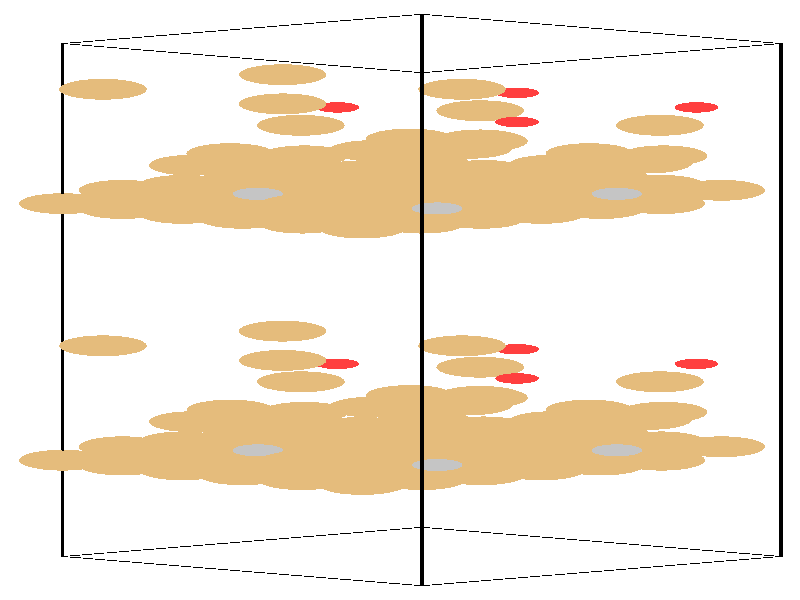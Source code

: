 #include "colors.inc"
#include "finish.inc"

global_settings {assumed_gamma 1 max_trace_level 6}
background {color White}
camera {orthographic
  right -24.13*x up 76.08*y
  direction 1.00*z
  location <0,0,50.00> look_at <0,0,0>}
light_source {<  2.00,   3.00,  40.00> color White
  area_light <0.70, 0, 0>, <0, 0.70, 0>, 3, 3
  adaptive 1 jitter}

#declare simple = finish {phong 0.7}
#declare pale = finish {ambient .5 diffuse .85 roughness .001 specular 0.200 }
#declare intermediate = finish {ambient 0.3 diffuse 0.6 specular 0.10 roughness 0.04 }
#declare vmd = finish {ambient .0 diffuse .65 phong 0.1 phong_size 40. specular 0.500 }
#declare jmol = finish {ambient .2 diffuse .6 specular 1 roughness .001 metallic}
#declare ase2 = finish {ambient 0.05 brilliance 3 diffuse 0.6 metallic specular 0.70 roughness 0.04 reflection 0.15}
#declare ase3 = finish {ambient .15 brilliance 2 diffuse .6 metallic specular 1. roughness .001 reflection .0}
#declare glass = finish {ambient .05 diffuse .3 specular 1. roughness .001}
#declare glass2 = finish {ambient .0 diffuse .3 specular 1. reflection .25 roughness .001}
#declare Rcell = 0.050;
#declare Rbond = 0.100;

#macro atom(LOC, R, COL, TRANS, FIN)
  sphere{LOC, R texture{pigment{color COL transmit TRANS} finish{FIN}}}
#end
#macro constrain(LOC, R, COL, TRANS FIN)
union{torus{R, Rcell rotate 45*z texture{pigment{color COL transmit TRANS} finish{FIN}}}
      torus{R, Rcell rotate -45*z texture{pigment{color COL transmit TRANS} finish{FIN}}}
      translate LOC}
#end

cylinder {<-10.17, -32.52, -33.83>, <  0.66, -36.23, -23.65>, Rcell pigment {Black}}
cylinder {<  0.66, -28.82, -44.00>, < 11.49, -32.52, -33.83>, Rcell pigment {Black}}
cylinder {<  0.66,  36.23, -20.33>, < 11.49,  32.52, -10.15>, Rcell pigment {Black}}
cylinder {<-10.17,  32.52, -10.15>, <  0.66,  28.82,   0.03>, Rcell pigment {Black}}
cylinder {<-10.17, -32.52, -33.83>, <  0.66, -28.82, -44.00>, Rcell pigment {Black}}
cylinder {<  0.66, -36.23, -23.65>, < 11.49, -32.52, -33.83>, Rcell pigment {Black}}
cylinder {<  0.66,  28.82,   0.03>, < 11.49,  32.52, -10.15>, Rcell pigment {Black}}
cylinder {<-10.17,  32.52, -10.15>, <  0.66,  36.23, -20.33>, Rcell pigment {Black}}
cylinder {<-10.17, -32.52, -33.83>, <-10.17,  32.52, -10.15>, Rcell pigment {Black}}
cylinder {<  0.66, -36.23, -23.65>, <  0.66,  28.82,   0.03>, Rcell pigment {Black}}
cylinder {< 11.49, -32.52, -33.83>, < 11.49,  32.52, -10.15>, Rcell pigment {Black}}
cylinder {<  0.66, -28.82, -44.00>, <  0.66,  36.23, -20.33>, Rcell pigment {Black}}
atom(<-10.17, -20.31, -29.38>, 1.32, rgb <0.78, 0.50, 0.20>, 0.0, ase3) // #0 
atom(< -8.37, -20.92, -27.68>, 1.32, rgb <0.78, 0.50, 0.20>, 0.0, ase3) // #1 
atom(< -6.56, -21.54, -25.99>, 1.32, rgb <0.78, 0.50, 0.20>, 0.0, ase3) // #2 
atom(< -8.37, -19.69, -31.08>, 1.32, rgb <0.78, 0.50, 0.20>, 0.0, ase3) // #3 
atom(< -6.56, -20.31, -29.38>, 1.32, rgb <0.78, 0.50, 0.20>, 0.0, ase3) // #4 
atom(< -4.76, -20.92, -27.68>, 1.32, rgb <0.78, 0.50, 0.20>, 0.0, ase3) // #5 
atom(< -6.56, -19.07, -32.77>, 1.32, rgb <0.78, 0.50, 0.20>, 0.0, ase3) // #6 
atom(< -4.76, -19.69, -31.08>, 1.32, rgb <0.78, 0.50, 0.20>, 0.0, ase3) // #7 
atom(< -2.95, -20.31, -29.38>, 1.32, rgb <0.78, 0.50, 0.20>, 0.0, ase3) // #8 
atom(< -8.37, -18.61, -28.76>, 1.32, rgb <0.78, 0.50, 0.20>, 0.0, ase3) // #9 
atom(< -6.56, -19.23, -27.07>, 1.32, rgb <0.78, 0.50, 0.20>, 0.0, ase3) // #10 
atom(< -4.76, -19.85, -25.37>, 1.32, rgb <0.78, 0.50, 0.20>, 0.0, ase3) // #11 
atom(< -6.56, -17.99, -30.46>, 1.32, rgb <0.78, 0.50, 0.20>, 0.0, ase3) // #12 
atom(< -4.76, -18.61, -28.76>, 1.32, rgb <0.78, 0.50, 0.20>, 0.0, ase3) // #13 
atom(< -2.95, -19.23, -27.07>, 1.32, rgb <0.78, 0.50, 0.20>, 0.0, ase3) // #14 
atom(< -4.76, -17.38, -32.15>, 1.32, rgb <0.78, 0.50, 0.20>, 0.0, ase3) // #15 
atom(< -2.95, -17.99, -30.46>, 1.32, rgb <0.78, 0.50, 0.20>, 0.0, ase3) // #16 
atom(< -1.14, -18.61, -28.76>, 1.32, rgb <0.78, 0.50, 0.20>, 0.0, ase3) // #17 
atom(<  7.84, -10.37, -22.50>, 1.32, rgb <0.78, 0.50, 0.20>, 0.0, ase3) // #18 
atom(<  0.62, -13.20, -36.37>, 1.32, rgb <0.78, 0.50, 0.20>, 0.0, ase3) // #19 
atom(< -6.57, -18.39, -25.07>, 1.32, rgb <0.78, 0.50, 0.20>, 0.0, ase3) // #20 
atom(<  0.29, -15.81, -18.09>, 1.32, rgb <0.78, 0.50, 0.20>, 0.0, ase3) // #21 
atom(< -6.25, -15.43, -27.13>, 1.32, rgb <0.78, 0.50, 0.20>, 0.0, ase3) // #22 
atom(< -4.61, -17.06, -25.86>, 1.32, rgb <0.78, 0.50, 0.20>, 0.0, ase3) // #23 
atom(< -3.54,  -3.95, -28.56>, 1.32, rgb <0.78, 0.50, 0.20>, 0.0, ase3) // #24 
atom(< -3.34, -15.14, -28.71>, 1.32, rgb <0.78, 0.50, 0.20>, 0.0, ase3) // #25 
atom(< -2.88, -14.24, -25.22>, 1.32, rgb <0.78, 0.50, 0.20>, 0.0, ase3) // #26 
atom(< -1.89,  -8.10, -25.67>, 0.66, rgb <1.00, 0.05, 0.05>, 0.0, ase3) // #27 
atom(<  1.12, -20.92, -18.82>, 0.76, rgb <0.56, 0.56, 0.56>, 0.0, ase3) // #28 
atom(<-10.17,  12.22, -17.54>, 1.32, rgb <0.78, 0.50, 0.20>, 0.0, ase3) // #29 
atom(< -8.37,  11.60, -15.85>, 1.32, rgb <0.78, 0.50, 0.20>, 0.0, ase3) // #30 
atom(< -6.56,  10.98, -14.15>, 1.32, rgb <0.78, 0.50, 0.20>, 0.0, ase3) // #31 
atom(< -8.37,  12.83, -19.24>, 1.32, rgb <0.78, 0.50, 0.20>, 0.0, ase3) // #32 
atom(< -6.56,  12.22, -17.54>, 1.32, rgb <0.78, 0.50, 0.20>, 0.0, ase3) // #33 
atom(< -4.76,  11.60, -15.85>, 1.32, rgb <0.78, 0.50, 0.20>, 0.0, ase3) // #34 
atom(< -6.56,  13.45, -20.93>, 1.32, rgb <0.78, 0.50, 0.20>, 0.0, ase3) // #35 
atom(< -4.76,  12.83, -19.24>, 1.32, rgb <0.78, 0.50, 0.20>, 0.0, ase3) // #36 
atom(< -2.95,  12.22, -17.54>, 1.32, rgb <0.78, 0.50, 0.20>, 0.0, ase3) // #37 
atom(< -8.37,  13.91, -16.92>, 1.32, rgb <0.78, 0.50, 0.20>, 0.0, ase3) // #38 
atom(< -6.56,  13.29, -15.23>, 1.32, rgb <0.78, 0.50, 0.20>, 0.0, ase3) // #39 
atom(< -4.76,  12.68, -13.53>, 1.32, rgb <0.78, 0.50, 0.20>, 0.0, ase3) // #40 
atom(< -6.56,  14.53, -18.62>, 1.32, rgb <0.78, 0.50, 0.20>, 0.0, ase3) // #41 
atom(< -4.76,  13.91, -16.92>, 1.32, rgb <0.78, 0.50, 0.20>, 0.0, ase3) // #42 
atom(< -2.95,  13.29, -15.23>, 1.32, rgb <0.78, 0.50, 0.20>, 0.0, ase3) // #43 
atom(< -4.76,  15.15, -20.32>, 1.32, rgb <0.78, 0.50, 0.20>, 0.0, ase3) // #44 
atom(< -2.95,  14.53, -18.62>, 1.32, rgb <0.78, 0.50, 0.20>, 0.0, ase3) // #45 
atom(< -1.14,  13.91, -16.92>, 1.32, rgb <0.78, 0.50, 0.20>, 0.0, ase3) // #46 
atom(<  7.84,  22.15, -10.66>, 1.32, rgb <0.78, 0.50, 0.20>, 0.0, ase3) // #47 
atom(<  0.62,  19.33, -24.54>, 1.32, rgb <0.78, 0.50, 0.20>, 0.0, ase3) // #48 
atom(< -6.57,  14.13, -13.23>, 1.32, rgb <0.78, 0.50, 0.20>, 0.0, ase3) // #49 
atom(<  0.29,  16.71,  -6.25>, 1.32, rgb <0.78, 0.50, 0.20>, 0.0, ase3) // #50 
atom(< -6.25,  17.09, -15.30>, 1.32, rgb <0.78, 0.50, 0.20>, 0.0, ase3) // #51 
atom(< -4.61,  15.46, -14.03>, 1.32, rgb <0.78, 0.50, 0.20>, 0.0, ase3) // #52 
atom(< -3.54,  28.57, -16.73>, 1.32, rgb <0.78, 0.50, 0.20>, 0.0, ase3) // #53 
atom(< -3.34,  17.38, -16.87>, 1.32, rgb <0.78, 0.50, 0.20>, 0.0, ase3) // #54 
atom(< -2.88,  18.28, -13.38>, 1.32, rgb <0.78, 0.50, 0.20>, 0.0, ase3) // #55 
atom(< -1.89,  24.42, -13.83>, 0.66, rgb <1.00, 0.05, 0.05>, 0.0, ase3) // #56 
atom(<  1.12,  11.61,  -6.98>, 0.76, rgb <0.56, 0.56, 0.56>, 0.0, ase3) // #57 
atom(< -4.76, -18.45, -34.47>, 1.32, rgb <0.78, 0.50, 0.20>, 0.0, ase3) // #58 
atom(< -2.95, -19.07, -32.77>, 1.32, rgb <0.78, 0.50, 0.20>, 0.0, ase3) // #59 
atom(< -1.15, -19.69, -31.08>, 1.32, rgb <0.78, 0.50, 0.20>, 0.0, ase3) // #60 
atom(< -2.95, -17.84, -36.16>, 1.32, rgb <0.78, 0.50, 0.20>, 0.0, ase3) // #61 
atom(< -1.15, -18.45, -34.47>, 1.32, rgb <0.78, 0.50, 0.20>, 0.0, ase3) // #62 
atom(<  0.66, -19.07, -32.77>, 1.32, rgb <0.78, 0.50, 0.20>, 0.0, ase3) // #63 
atom(< -1.15, -17.22, -37.86>, 1.32, rgb <0.78, 0.50, 0.20>, 0.0, ase3) // #64 
atom(<  0.66, -17.84, -36.16>, 1.32, rgb <0.78, 0.50, 0.20>, 0.0, ase3) // #65 
atom(<  2.46, -18.45, -34.47>, 1.32, rgb <0.78, 0.50, 0.20>, 0.0, ase3) // #66 
atom(< -2.95, -16.76, -33.85>, 1.32, rgb <0.78, 0.50, 0.20>, 0.0, ase3) // #67 
atom(< -1.15, -17.38, -32.15>, 1.32, rgb <0.78, 0.50, 0.20>, 0.0, ase3) // #68 
atom(<  0.66, -17.99, -30.46>, 1.32, rgb <0.78, 0.50, 0.20>, 0.0, ase3) // #69 
atom(< -1.15, -16.14, -35.55>, 1.32, rgb <0.78, 0.50, 0.20>, 0.0, ase3) // #70 
atom(<  0.66, -16.76, -33.85>, 1.32, rgb <0.78, 0.50, 0.20>, 0.0, ase3) // #71 
atom(<  2.46, -17.38, -32.15>, 1.32, rgb <0.78, 0.50, 0.20>, 0.0, ase3) // #72 
atom(<  0.66, -15.52, -37.24>, 1.32, rgb <0.78, 0.50, 0.20>, 0.0, ase3) // #73 
atom(<  2.46, -16.14, -35.55>, 1.32, rgb <0.78, 0.50, 0.20>, 0.0, ase3) // #74 
atom(<  4.27, -16.76, -33.85>, 1.32, rgb <0.78, 0.50, 0.20>, 0.0, ase3) // #75 
atom(<  2.42, -12.22, -17.41>, 1.32, rgb <0.78, 0.50, 0.20>, 0.0, ase3) // #76 
atom(< -4.79, -15.05, -31.29>, 1.32, rgb <0.78, 0.50, 0.20>, 0.0, ase3) // #77 
atom(< -1.15, -16.54, -30.16>, 1.32, rgb <0.78, 0.50, 0.20>, 0.0, ase3) // #78 
atom(<  5.71, -13.96, -23.18>, 1.32, rgb <0.78, 0.50, 0.20>, 0.0, ase3) // #79 
atom(< -0.83, -13.58, -32.22>, 1.32, rgb <0.78, 0.50, 0.20>, 0.0, ase3) // #80 
atom(<  0.80, -15.21, -30.95>, 1.32, rgb <0.78, 0.50, 0.20>, 0.0, ase3) // #81 
atom(< -8.96,  -5.81, -23.47>, 1.32, rgb <0.78, 0.50, 0.20>, 0.0, ase3) // #82 
atom(<  2.07, -13.29, -33.80>, 1.32, rgb <0.78, 0.50, 0.20>, 0.0, ase3) // #83 
atom(<  2.53, -12.39, -30.31>, 1.32, rgb <0.78, 0.50, 0.20>, 0.0, ase3) // #84 
atom(<  3.53,  -6.25, -30.76>, 0.66, rgb <1.00, 0.05, 0.05>, 0.0, ase3) // #85 
atom(<  6.54, -19.06, -23.91>, 0.76, rgb <0.56, 0.56, 0.56>, 0.0, ase3) // #86 
atom(< -4.76,  14.07, -22.63>, 1.32, rgb <0.78, 0.50, 0.20>, 0.0, ase3) // #87 
atom(< -2.95,  13.45, -20.93>, 1.32, rgb <0.78, 0.50, 0.20>, 0.0, ase3) // #88 
atom(< -1.15,  12.83, -19.24>, 1.32, rgb <0.78, 0.50, 0.20>, 0.0, ase3) // #89 
atom(< -2.95,  14.69, -24.33>, 1.32, rgb <0.78, 0.50, 0.20>, 0.0, ase3) // #90 
atom(< -1.15,  14.07, -22.63>, 1.32, rgb <0.78, 0.50, 0.20>, 0.0, ase3) // #91 
atom(<  0.66,  13.45, -20.93>, 1.32, rgb <0.78, 0.50, 0.20>, 0.0, ase3) // #92 
atom(< -1.15,  15.30, -26.02>, 1.32, rgb <0.78, 0.50, 0.20>, 0.0, ase3) // #93 
atom(<  0.66,  14.69, -24.33>, 1.32, rgb <0.78, 0.50, 0.20>, 0.0, ase3) // #94 
atom(<  2.46,  14.07, -22.63>, 1.32, rgb <0.78, 0.50, 0.20>, 0.0, ase3) // #95 
atom(< -2.95,  15.76, -22.01>, 1.32, rgb <0.78, 0.50, 0.20>, 0.0, ase3) // #96 
atom(< -1.15,  15.15, -20.32>, 1.32, rgb <0.78, 0.50, 0.20>, 0.0, ase3) // #97 
atom(<  0.66,  14.53, -18.62>, 1.32, rgb <0.78, 0.50, 0.20>, 0.0, ase3) // #98 
atom(< -1.15,  16.38, -23.71>, 1.32, rgb <0.78, 0.50, 0.20>, 0.0, ase3) // #99 
atom(<  0.66,  15.76, -22.01>, 1.32, rgb <0.78, 0.50, 0.20>, 0.0, ase3) // #100 
atom(<  2.46,  15.15, -20.32>, 1.32, rgb <0.78, 0.50, 0.20>, 0.0, ase3) // #101 
atom(<  0.66,  17.00, -25.41>, 1.32, rgb <0.78, 0.50, 0.20>, 0.0, ase3) // #102 
atom(<  2.46,  16.38, -23.71>, 1.32, rgb <0.78, 0.50, 0.20>, 0.0, ase3) // #103 
atom(<  4.27,  15.76, -22.01>, 1.32, rgb <0.78, 0.50, 0.20>, 0.0, ase3) // #104 
atom(<  2.42,  20.30,  -5.57>, 1.32, rgb <0.78, 0.50, 0.20>, 0.0, ase3) // #105 
atom(< -4.79,  17.48, -19.45>, 1.32, rgb <0.78, 0.50, 0.20>, 0.0, ase3) // #106 
atom(< -1.15,  15.98, -18.32>, 1.32, rgb <0.78, 0.50, 0.20>, 0.0, ase3) // #107 
atom(<  5.71,  18.56, -11.34>, 1.32, rgb <0.78, 0.50, 0.20>, 0.0, ase3) // #108 
atom(< -0.83,  18.94, -20.39>, 1.32, rgb <0.78, 0.50, 0.20>, 0.0, ase3) // #109 
atom(<  0.80,  17.31, -19.12>, 1.32, rgb <0.78, 0.50, 0.20>, 0.0, ase3) // #110 
atom(< -8.96,  26.72, -11.64>, 1.32, rgb <0.78, 0.50, 0.20>, 0.0, ase3) // #111 
atom(<  2.07,  19.23, -21.96>, 1.32, rgb <0.78, 0.50, 0.20>, 0.0, ase3) // #112 
atom(<  2.53,  20.14, -18.47>, 1.32, rgb <0.78, 0.50, 0.20>, 0.0, ase3) // #113 
atom(<  3.53,  26.27, -18.92>, 0.66, rgb <1.00, 0.05, 0.05>, 0.0, ase3) // #114 
atom(<  6.54,  13.46, -12.07>, 0.76, rgb <0.56, 0.56, 0.56>, 0.0, ase3) // #115 
atom(< -4.76, -22.16, -24.29>, 1.32, rgb <0.78, 0.50, 0.20>, 0.0, ase3) // #116 
atom(< -2.95, -22.78, -22.59>, 1.32, rgb <0.78, 0.50, 0.20>, 0.0, ase3) // #117 
atom(< -1.14, -23.39, -20.90>, 1.32, rgb <0.78, 0.50, 0.20>, 0.0, ase3) // #118 
atom(< -2.95, -21.54, -25.99>, 1.32, rgb <0.78, 0.50, 0.20>, 0.0, ase3) // #119 
atom(< -1.15, -22.16, -24.29>, 1.32, rgb <0.78, 0.50, 0.20>, 0.0, ase3) // #120 
atom(<  0.66, -22.78, -22.59>, 1.32, rgb <0.78, 0.50, 0.20>, 0.0, ase3) // #121 
atom(< -1.15, -20.92, -27.68>, 1.32, rgb <0.78, 0.50, 0.20>, 0.0, ase3) // #122 
atom(<  0.66, -21.54, -25.99>, 1.32, rgb <0.78, 0.50, 0.20>, 0.0, ase3) // #123 
atom(<  2.46, -22.16, -24.29>, 1.32, rgb <0.78, 0.50, 0.20>, 0.0, ase3) // #124 
atom(< -2.95, -20.46, -23.67>, 1.32, rgb <0.78, 0.50, 0.20>, 0.0, ase3) // #125 
atom(< -1.15, -21.08, -21.98>, 1.32, rgb <0.78, 0.50, 0.20>, 0.0, ase3) // #126 
atom(<  0.66, -21.70, -20.28>, 1.32, rgb <0.78, 0.50, 0.20>, 0.0, ase3) // #127 
atom(< -1.15, -19.85, -25.37>, 1.32, rgb <0.78, 0.50, 0.20>, 0.0, ase3) // #128 
atom(<  0.66, -20.46, -23.67>, 1.32, rgb <0.78, 0.50, 0.20>, 0.0, ase3) // #129 
atom(<  2.46, -21.08, -21.98>, 1.32, rgb <0.78, 0.50, 0.20>, 0.0, ase3) // #130 
atom(<  0.66, -19.23, -27.07>, 1.32, rgb <0.78, 0.50, 0.20>, 0.0, ase3) // #131 
atom(<  2.46, -19.85, -25.37>, 1.32, rgb <0.78, 0.50, 0.20>, 0.0, ase3) // #132 
atom(<  4.27, -20.46, -23.67>, 1.32, rgb <0.78, 0.50, 0.20>, 0.0, ase3) // #133 
atom(<  2.42,  -8.52, -27.59>, 1.32, rgb <0.78, 0.50, 0.20>, 0.0, ase3) // #134 
atom(<  6.04, -15.05, -31.29>, 1.32, rgb <0.78, 0.50, 0.20>, 0.0, ase3) // #135 
atom(< -1.15, -20.24, -19.98>, 1.32, rgb <0.78, 0.50, 0.20>, 0.0, ase3) // #136 
atom(< -5.12, -13.96, -23.18>, 1.32, rgb <0.78, 0.50, 0.20>, 0.0, ase3) // #137 
atom(< -0.83, -17.28, -22.05>, 1.32, rgb <0.78, 0.50, 0.20>, 0.0, ase3) // #138 
atom(<  0.80, -18.92, -20.78>, 1.32, rgb <0.78, 0.50, 0.20>, 0.0, ase3) // #139 
atom(<  1.87,  -5.81, -23.47>, 1.32, rgb <0.78, 0.50, 0.20>, 0.0, ase3) // #140 
atom(<  2.07, -16.99, -23.62>, 1.32, rgb <0.78, 0.50, 0.20>, 0.0, ase3) // #141 
atom(<  2.53, -16.09, -20.13>, 1.32, rgb <0.78, 0.50, 0.20>, 0.0, ase3) // #142 
atom(<  3.53,  -9.95, -20.58>, 0.66, rgb <1.00, 0.05, 0.05>, 0.0, ase3) // #143 
atom(< -4.29, -19.06, -23.91>, 0.76, rgb <0.56, 0.56, 0.56>, 0.0, ase3) // #144 
atom(< -4.76,  10.36, -12.45>, 1.32, rgb <0.78, 0.50, 0.20>, 0.0, ase3) // #145 
atom(< -2.95,   9.75, -10.76>, 1.32, rgb <0.78, 0.50, 0.20>, 0.0, ase3) // #146 
atom(< -1.14,   9.13,  -9.06>, 1.32, rgb <0.78, 0.50, 0.20>, 0.0, ase3) // #147 
atom(< -2.95,  10.98, -14.15>, 1.32, rgb <0.78, 0.50, 0.20>, 0.0, ase3) // #148 
atom(< -1.15,  10.36, -12.45>, 1.32, rgb <0.78, 0.50, 0.20>, 0.0, ase3) // #149 
atom(<  0.66,   9.75, -10.76>, 1.32, rgb <0.78, 0.50, 0.20>, 0.0, ase3) // #150 
atom(< -1.15,  11.60, -15.85>, 1.32, rgb <0.78, 0.50, 0.20>, 0.0, ase3) // #151 
atom(<  0.66,  10.98, -14.15>, 1.32, rgb <0.78, 0.50, 0.20>, 0.0, ase3) // #152 
atom(<  2.46,  10.36, -12.45>, 1.32, rgb <0.78, 0.50, 0.20>, 0.0, ase3) // #153 
atom(< -2.95,  12.06, -11.84>, 1.32, rgb <0.78, 0.50, 0.20>, 0.0, ase3) // #154 
atom(< -1.15,  11.44, -10.14>, 1.32, rgb <0.78, 0.50, 0.20>, 0.0, ase3) // #155 
atom(<  0.66,  10.83,  -8.44>, 1.32, rgb <0.78, 0.50, 0.20>, 0.0, ase3) // #156 
atom(< -1.15,  12.68, -13.53>, 1.32, rgb <0.78, 0.50, 0.20>, 0.0, ase3) // #157 
atom(<  0.66,  12.06, -11.84>, 1.32, rgb <0.78, 0.50, 0.20>, 0.0, ase3) // #158 
atom(<  2.46,  11.44, -10.14>, 1.32, rgb <0.78, 0.50, 0.20>, 0.0, ase3) // #159 
atom(<  0.66,  13.29, -15.23>, 1.32, rgb <0.78, 0.50, 0.20>, 0.0, ase3) // #160 
atom(<  2.46,  12.68, -13.53>, 1.32, rgb <0.78, 0.50, 0.20>, 0.0, ase3) // #161 
atom(<  4.27,  12.06, -11.84>, 1.32, rgb <0.78, 0.50, 0.20>, 0.0, ase3) // #162 
atom(<  2.42,  24.00, -15.75>, 1.32, rgb <0.78, 0.50, 0.20>, 0.0, ase3) // #163 
atom(<  6.04,  17.48, -19.45>, 1.32, rgb <0.78, 0.50, 0.20>, 0.0, ase3) // #164 
atom(< -1.15,  12.28,  -8.15>, 1.32, rgb <0.78, 0.50, 0.20>, 0.0, ase3) // #165 
atom(< -5.12,  18.56, -11.34>, 1.32, rgb <0.78, 0.50, 0.20>, 0.0, ase3) // #166 
atom(< -0.83,  15.24, -10.21>, 1.32, rgb <0.78, 0.50, 0.20>, 0.0, ase3) // #167 
atom(<  0.80,  13.61,  -8.94>, 1.32, rgb <0.78, 0.50, 0.20>, 0.0, ase3) // #168 
atom(<  1.87,  26.72, -11.64>, 1.32, rgb <0.78, 0.50, 0.20>, 0.0, ase3) // #169 
atom(<  2.07,  15.53, -11.78>, 1.32, rgb <0.78, 0.50, 0.20>, 0.0, ase3) // #170 
atom(<  2.53,  16.43,  -8.29>, 1.32, rgb <0.78, 0.50, 0.20>, 0.0, ase3) // #171 
atom(<  3.53,  22.57,  -8.74>, 0.66, rgb <1.00, 0.05, 0.05>, 0.0, ase3) // #172 
atom(< -4.29,  13.46, -12.07>, 0.76, rgb <0.56, 0.56, 0.56>, 0.0, ase3) // #173 
atom(<  0.66, -20.31, -29.38>, 1.32, rgb <0.78, 0.50, 0.20>, 0.0, ase3) // #174 
atom(<  2.46, -20.92, -27.68>, 1.32, rgb <0.78, 0.50, 0.20>, 0.0, ase3) // #175 
atom(<  4.27, -21.54, -25.99>, 1.32, rgb <0.78, 0.50, 0.20>, 0.0, ase3) // #176 
atom(<  2.46, -19.69, -31.08>, 1.32, rgb <0.78, 0.50, 0.20>, 0.0, ase3) // #177 
atom(<  4.27, -20.31, -29.38>, 1.32, rgb <0.78, 0.50, 0.20>, 0.0, ase3) // #178 
atom(<  6.07, -20.92, -27.68>, 1.32, rgb <0.78, 0.50, 0.20>, 0.0, ase3) // #179 
atom(<  4.27, -19.07, -32.77>, 1.32, rgb <0.78, 0.50, 0.20>, 0.0, ase3) // #180 
atom(<  6.07, -19.69, -31.08>, 1.32, rgb <0.78, 0.50, 0.20>, 0.0, ase3) // #181 
atom(<  7.88, -20.31, -29.38>, 1.32, rgb <0.78, 0.50, 0.20>, 0.0, ase3) // #182 
atom(<  2.46, -18.61, -28.76>, 1.32, rgb <0.78, 0.50, 0.20>, 0.0, ase3) // #183 
atom(<  4.27, -19.23, -27.07>, 1.32, rgb <0.78, 0.50, 0.20>, 0.0, ase3) // #184 
atom(<  6.07, -19.85, -25.37>, 1.32, rgb <0.78, 0.50, 0.20>, 0.0, ase3) // #185 
atom(<  4.27, -17.99, -30.46>, 1.32, rgb <0.78, 0.50, 0.20>, 0.0, ase3) // #186 
atom(<  6.07, -18.61, -28.76>, 1.32, rgb <0.78, 0.50, 0.20>, 0.0, ase3) // #187 
atom(<  7.88, -19.23, -27.07>, 1.32, rgb <0.78, 0.50, 0.20>, 0.0, ase3) // #188 
atom(<  6.07, -17.38, -32.15>, 1.32, rgb <0.78, 0.50, 0.20>, 0.0, ase3) // #189 
atom(<  7.88, -17.99, -30.46>, 1.32, rgb <0.78, 0.50, 0.20>, 0.0, ase3) // #190 
atom(<  9.69, -18.61, -28.76>, 1.32, rgb <0.78, 0.50, 0.20>, 0.0, ase3) // #191 
atom(< -2.99, -10.37, -22.50>, 1.32, rgb <0.78, 0.50, 0.20>, 0.0, ase3) // #192 
atom(<  0.62, -16.90, -26.20>, 1.32, rgb <0.78, 0.50, 0.20>, 0.0, ase3) // #193 
atom(<  4.26, -18.39, -25.07>, 1.32, rgb <0.78, 0.50, 0.20>, 0.0, ase3) // #194 
atom(<  0.29, -12.11, -28.27>, 1.32, rgb <0.78, 0.50, 0.20>, 0.0, ase3) // #195 
atom(<  4.58, -15.43, -27.13>, 1.32, rgb <0.78, 0.50, 0.20>, 0.0, ase3) // #196 
atom(<  6.22, -17.06, -25.86>, 1.32, rgb <0.78, 0.50, 0.20>, 0.0, ase3) // #197 
atom(< -3.54,  -7.66, -18.39>, 1.32, rgb <0.78, 0.50, 0.20>, 0.0, ase3) // #198 
atom(<  7.49, -15.14, -28.71>, 1.32, rgb <0.78, 0.50, 0.20>, 0.0, ase3) // #199 
atom(<  7.95, -14.24, -25.22>, 1.32, rgb <0.78, 0.50, 0.20>, 0.0, ase3) // #200 
atom(<  8.94,  -8.10, -25.67>, 0.66, rgb <1.00, 0.05, 0.05>, 0.0, ase3) // #201 
atom(<  1.12, -17.21, -29.00>, 0.76, rgb <0.56, 0.56, 0.56>, 0.0, ase3) // #202 
atom(<  0.66,  12.22, -17.54>, 1.32, rgb <0.78, 0.50, 0.20>, 0.0, ase3) // #203 
atom(<  2.46,  11.60, -15.85>, 1.32, rgb <0.78, 0.50, 0.20>, 0.0, ase3) // #204 
atom(<  4.27,  10.98, -14.15>, 1.32, rgb <0.78, 0.50, 0.20>, 0.0, ase3) // #205 
atom(<  2.46,  12.83, -19.24>, 1.32, rgb <0.78, 0.50, 0.20>, 0.0, ase3) // #206 
atom(<  4.27,  12.22, -17.54>, 1.32, rgb <0.78, 0.50, 0.20>, 0.0, ase3) // #207 
atom(<  6.07,  11.60, -15.85>, 1.32, rgb <0.78, 0.50, 0.20>, 0.0, ase3) // #208 
atom(<  4.27,  13.45, -20.93>, 1.32, rgb <0.78, 0.50, 0.20>, 0.0, ase3) // #209 
atom(<  6.07,  12.83, -19.24>, 1.32, rgb <0.78, 0.50, 0.20>, 0.0, ase3) // #210 
atom(<  7.88,  12.22, -17.54>, 1.32, rgb <0.78, 0.50, 0.20>, 0.0, ase3) // #211 
atom(<  2.46,  13.91, -16.92>, 1.32, rgb <0.78, 0.50, 0.20>, 0.0, ase3) // #212 
atom(<  4.27,  13.29, -15.23>, 1.32, rgb <0.78, 0.50, 0.20>, 0.0, ase3) // #213 
atom(<  6.07,  12.68, -13.53>, 1.32, rgb <0.78, 0.50, 0.20>, 0.0, ase3) // #214 
atom(<  4.27,  14.53, -18.62>, 1.32, rgb <0.78, 0.50, 0.20>, 0.0, ase3) // #215 
atom(<  6.07,  13.91, -16.92>, 1.32, rgb <0.78, 0.50, 0.20>, 0.0, ase3) // #216 
atom(<  7.88,  13.29, -15.23>, 1.32, rgb <0.78, 0.50, 0.20>, 0.0, ase3) // #217 
atom(<  6.07,  15.15, -20.32>, 1.32, rgb <0.78, 0.50, 0.20>, 0.0, ase3) // #218 
atom(<  7.88,  14.53, -18.62>, 1.32, rgb <0.78, 0.50, 0.20>, 0.0, ase3) // #219 
atom(<  9.69,  13.91, -16.92>, 1.32, rgb <0.78, 0.50, 0.20>, 0.0, ase3) // #220 
atom(< -2.99,  22.15, -10.66>, 1.32, rgb <0.78, 0.50, 0.20>, 0.0, ase3) // #221 
atom(<  0.62,  15.62, -14.36>, 1.32, rgb <0.78, 0.50, 0.20>, 0.0, ase3) // #222 
atom(<  4.26,  14.13, -13.23>, 1.32, rgb <0.78, 0.50, 0.20>, 0.0, ase3) // #223 
atom(<  0.29,  20.41, -16.43>, 1.32, rgb <0.78, 0.50, 0.20>, 0.0, ase3) // #224 
atom(<  4.58,  17.09, -15.30>, 1.32, rgb <0.78, 0.50, 0.20>, 0.0, ase3) // #225 
atom(<  6.22,  15.46, -14.03>, 1.32, rgb <0.78, 0.50, 0.20>, 0.0, ase3) // #226 
atom(< -3.54,  24.87,  -6.55>, 1.32, rgb <0.78, 0.50, 0.20>, 0.0, ase3) // #227 
atom(<  7.49,  17.38, -16.87>, 1.32, rgb <0.78, 0.50, 0.20>, 0.0, ase3) // #228 
atom(<  7.95,  18.28, -13.38>, 1.32, rgb <0.78, 0.50, 0.20>, 0.0, ase3) // #229 
atom(<  8.94,  24.42, -13.83>, 0.66, rgb <1.00, 0.05, 0.05>, 0.0, ase3) // #230 
atom(<  1.12,  15.31, -17.16>, 0.76, rgb <0.56, 0.56, 0.56>, 0.0, ase3) // #231 
